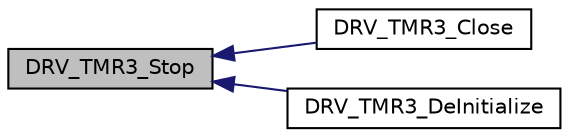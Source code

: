 digraph "DRV_TMR3_Stop"
{
  edge [fontname="Helvetica",fontsize="10",labelfontname="Helvetica",labelfontsize="10"];
  node [fontname="Helvetica",fontsize="10",shape=record];
  rankdir="LR";
  Node365 [label="DRV_TMR3_Stop",height=0.2,width=0.4,color="black", fillcolor="grey75", style="filled", fontcolor="black"];
  Node365 -> Node366 [dir="back",color="midnightblue",fontsize="10",style="solid",fontname="Helvetica"];
  Node366 [label="DRV_TMR3_Close",height=0.2,width=0.4,color="black", fillcolor="white", style="filled",URL="$inszt___u_a_r_t_8c.html#a5dd9fa4b5c96ae83f17ed22952b3526b"];
  Node365 -> Node367 [dir="back",color="midnightblue",fontsize="10",style="solid",fontname="Helvetica"];
  Node367 [label="DRV_TMR3_DeInitialize",height=0.2,width=0.4,color="black", fillcolor="white", style="filled",URL="$inszt___u_a_r_t_8c.html#a51119949a1b0dc2ade9d15cd3eef3cf9"];
}
